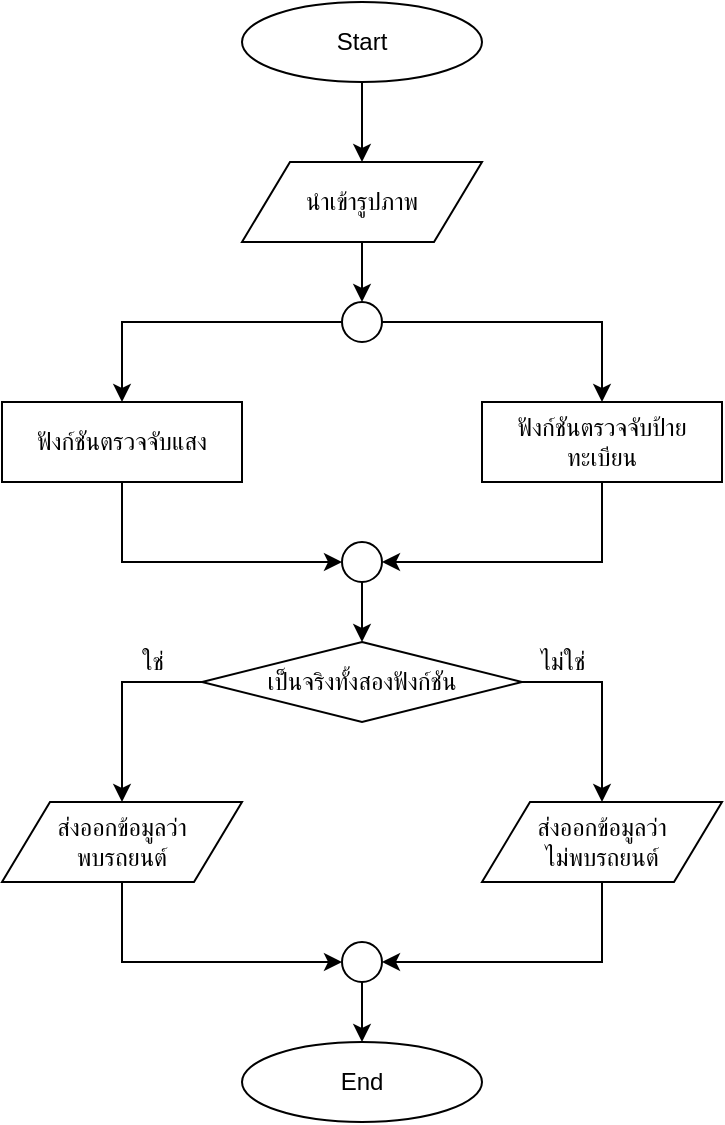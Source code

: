 <mxfile version="12.3.3" type="device" pages="1"><diagram id="R3QSuMrQHrkPO3MBojQv" name="หน้า-1"><mxGraphModel dx="700" dy="713" grid="1" gridSize="10" guides="1" tooltips="1" connect="1" arrows="1" fold="1" page="1" pageScale="1" pageWidth="1169" pageHeight="827" math="0" shadow="0"><root><mxCell id="0"/><mxCell id="1" parent="0"/><mxCell id="klug9R7MHsi8H3KSNCJR-23" style="edgeStyle=orthogonalEdgeStyle;rounded=0;orthogonalLoop=1;jettySize=auto;html=1;entryX=0.5;entryY=0;entryDx=0;entryDy=0;" edge="1" parent="1" source="klug9R7MHsi8H3KSNCJR-1" target="klug9R7MHsi8H3KSNCJR-4"><mxGeometry relative="1" as="geometry"/></mxCell><mxCell id="klug9R7MHsi8H3KSNCJR-1" value="Start" style="ellipse;whiteSpace=wrap;html=1;" vertex="1" parent="1"><mxGeometry x="520" y="40" width="120" height="40" as="geometry"/></mxCell><mxCell id="klug9R7MHsi8H3KSNCJR-20" style="edgeStyle=orthogonalEdgeStyle;rounded=0;orthogonalLoop=1;jettySize=auto;html=1;exitX=0.5;exitY=1;exitDx=0;exitDy=0;entryX=0.5;entryY=0;entryDx=0;entryDy=0;" edge="1" parent="1" source="klug9R7MHsi8H3KSNCJR-4" target="klug9R7MHsi8H3KSNCJR-5"><mxGeometry relative="1" as="geometry"/></mxCell><mxCell id="klug9R7MHsi8H3KSNCJR-4" value="นำเข้ารูปภาพ" style="shape=parallelogram;perimeter=parallelogramPerimeter;whiteSpace=wrap;html=1;" vertex="1" parent="1"><mxGeometry x="520" y="120" width="120" height="40" as="geometry"/></mxCell><mxCell id="klug9R7MHsi8H3KSNCJR-21" style="edgeStyle=orthogonalEdgeStyle;rounded=0;orthogonalLoop=1;jettySize=auto;html=1;entryX=0.5;entryY=0;entryDx=0;entryDy=0;" edge="1" parent="1" source="klug9R7MHsi8H3KSNCJR-5" target="klug9R7MHsi8H3KSNCJR-7"><mxGeometry relative="1" as="geometry"/></mxCell><mxCell id="klug9R7MHsi8H3KSNCJR-22" style="edgeStyle=orthogonalEdgeStyle;rounded=0;orthogonalLoop=1;jettySize=auto;html=1;entryX=0.5;entryY=0;entryDx=0;entryDy=0;" edge="1" parent="1" source="klug9R7MHsi8H3KSNCJR-5" target="klug9R7MHsi8H3KSNCJR-6"><mxGeometry relative="1" as="geometry"/></mxCell><mxCell id="klug9R7MHsi8H3KSNCJR-5" value="" style="ellipse;whiteSpace=wrap;html=1;aspect=fixed;" vertex="1" parent="1"><mxGeometry x="570" y="190" width="20" height="20" as="geometry"/></mxCell><mxCell id="klug9R7MHsi8H3KSNCJR-14" style="edgeStyle=orthogonalEdgeStyle;rounded=0;orthogonalLoop=1;jettySize=auto;html=1;entryX=0;entryY=0.5;entryDx=0;entryDy=0;" edge="1" parent="1" source="klug9R7MHsi8H3KSNCJR-6" target="klug9R7MHsi8H3KSNCJR-10"><mxGeometry relative="1" as="geometry"><Array as="points"><mxPoint x="460" y="320"/></Array></mxGeometry></mxCell><mxCell id="klug9R7MHsi8H3KSNCJR-6" value="ฟังก์ชันตรวจจับแสง" style="rounded=0;whiteSpace=wrap;html=1;" vertex="1" parent="1"><mxGeometry x="400" y="240" width="120" height="40" as="geometry"/></mxCell><mxCell id="klug9R7MHsi8H3KSNCJR-15" style="edgeStyle=orthogonalEdgeStyle;rounded=0;orthogonalLoop=1;jettySize=auto;html=1;entryX=1;entryY=0.5;entryDx=0;entryDy=0;" edge="1" parent="1" source="klug9R7MHsi8H3KSNCJR-7" target="klug9R7MHsi8H3KSNCJR-10"><mxGeometry relative="1" as="geometry"><Array as="points"><mxPoint x="700" y="320"/></Array></mxGeometry></mxCell><mxCell id="klug9R7MHsi8H3KSNCJR-7" value="ฟังก์ชันตรวจจับป้ายทะเบียน" style="rounded=0;whiteSpace=wrap;html=1;" vertex="1" parent="1"><mxGeometry x="640" y="240" width="120" height="40" as="geometry"/></mxCell><mxCell id="klug9R7MHsi8H3KSNCJR-9" value="เป็นจริงทั้งสองฟังก์ชัน" style="rhombus;whiteSpace=wrap;html=1;" vertex="1" parent="1"><mxGeometry x="500" y="360" width="160" height="40" as="geometry"/></mxCell><mxCell id="klug9R7MHsi8H3KSNCJR-26" style="edgeStyle=orthogonalEdgeStyle;rounded=0;orthogonalLoop=1;jettySize=auto;html=1;entryX=0.5;entryY=0;entryDx=0;entryDy=0;" edge="1" parent="1" source="klug9R7MHsi8H3KSNCJR-10" target="klug9R7MHsi8H3KSNCJR-9"><mxGeometry relative="1" as="geometry"/></mxCell><mxCell id="klug9R7MHsi8H3KSNCJR-10" value="" style="ellipse;whiteSpace=wrap;html=1;aspect=fixed;" vertex="1" parent="1"><mxGeometry x="570" y="310" width="20" height="20" as="geometry"/></mxCell><mxCell id="klug9R7MHsi8H3KSNCJR-38" style="edgeStyle=orthogonalEdgeStyle;rounded=0;orthogonalLoop=1;jettySize=auto;html=1;entryX=0;entryY=0.5;entryDx=0;entryDy=0;" edge="1" parent="1" source="klug9R7MHsi8H3KSNCJR-28" target="klug9R7MHsi8H3KSNCJR-36"><mxGeometry relative="1" as="geometry"><Array as="points"><mxPoint x="460" y="520"/></Array></mxGeometry></mxCell><mxCell id="klug9R7MHsi8H3KSNCJR-28" value="&lt;div&gt;ส่งออกข้อมูลว่า&lt;/div&gt;&lt;div&gt;พบรถยนต์&lt;/div&gt;" style="shape=parallelogram;perimeter=parallelogramPerimeter;whiteSpace=wrap;html=1;" vertex="1" parent="1"><mxGeometry x="400" y="440" width="120" height="40" as="geometry"/></mxCell><mxCell id="klug9R7MHsi8H3KSNCJR-40" style="edgeStyle=orthogonalEdgeStyle;rounded=0;orthogonalLoop=1;jettySize=auto;html=1;entryX=1;entryY=0.5;entryDx=0;entryDy=0;" edge="1" parent="1" source="klug9R7MHsi8H3KSNCJR-29" target="klug9R7MHsi8H3KSNCJR-36"><mxGeometry relative="1" as="geometry"><Array as="points"><mxPoint x="700" y="520"/></Array></mxGeometry></mxCell><mxCell id="klug9R7MHsi8H3KSNCJR-29" value="&lt;div&gt;ส่งออกข้อมูลว่า&lt;/div&gt;&lt;div&gt;ไม่พบรถยนต์&lt;/div&gt;" style="shape=parallelogram;perimeter=parallelogramPerimeter;whiteSpace=wrap;html=1;" vertex="1" parent="1"><mxGeometry x="640" y="440" width="120" height="40" as="geometry"/></mxCell><mxCell id="klug9R7MHsi8H3KSNCJR-34" style="edgeStyle=orthogonalEdgeStyle;rounded=0;orthogonalLoop=1;jettySize=auto;html=1;entryX=0.5;entryY=0;entryDx=0;entryDy=0;exitX=1;exitY=0.5;exitDx=0;exitDy=0;" edge="1" parent="1" source="klug9R7MHsi8H3KSNCJR-9" target="klug9R7MHsi8H3KSNCJR-29"><mxGeometry relative="1" as="geometry"><mxPoint x="590" y="440" as="sourcePoint"/></mxGeometry></mxCell><mxCell id="klug9R7MHsi8H3KSNCJR-35" style="edgeStyle=orthogonalEdgeStyle;rounded=0;orthogonalLoop=1;jettySize=auto;html=1;entryX=0.5;entryY=0;entryDx=0;entryDy=0;exitX=0;exitY=0.5;exitDx=0;exitDy=0;" edge="1" parent="1" source="klug9R7MHsi8H3KSNCJR-9" target="klug9R7MHsi8H3KSNCJR-28"><mxGeometry relative="1" as="geometry"><mxPoint x="570" y="440" as="sourcePoint"/></mxGeometry></mxCell><mxCell id="klug9R7MHsi8H3KSNCJR-41" style="edgeStyle=orthogonalEdgeStyle;rounded=0;orthogonalLoop=1;jettySize=auto;html=1;entryX=0.5;entryY=0;entryDx=0;entryDy=0;" edge="1" parent="1" source="klug9R7MHsi8H3KSNCJR-36" target="klug9R7MHsi8H3KSNCJR-37"><mxGeometry relative="1" as="geometry"/></mxCell><mxCell id="klug9R7MHsi8H3KSNCJR-36" value="" style="ellipse;whiteSpace=wrap;html=1;aspect=fixed;" vertex="1" parent="1"><mxGeometry x="570" y="510" width="20" height="20" as="geometry"/></mxCell><mxCell id="klug9R7MHsi8H3KSNCJR-37" value="End" style="ellipse;whiteSpace=wrap;html=1;" vertex="1" parent="1"><mxGeometry x="520" y="560" width="120" height="40" as="geometry"/></mxCell><mxCell id="klug9R7MHsi8H3KSNCJR-44" value="ใช่" style="text;html=1;align=center;verticalAlign=middle;resizable=0;points=[];;autosize=1;" vertex="1" parent="1"><mxGeometry x="460" y="360" width="30" height="20" as="geometry"/></mxCell><mxCell id="klug9R7MHsi8H3KSNCJR-45" value="ไม่ใช่" style="text;html=1;align=center;verticalAlign=middle;resizable=0;points=[];;autosize=1;" vertex="1" parent="1"><mxGeometry x="660" y="360" width="40" height="20" as="geometry"/></mxCell></root></mxGraphModel></diagram></mxfile>